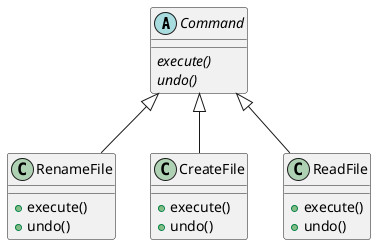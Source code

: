 @startuml
'https://plantuml.com/class-diagram

abstract class Command
class RenameFile
class CreateFile
class ReadFile

Command <|-- RenameFile
Command <|-- CreateFile
Command <|-- ReadFile

abstract class Command{
    {abstract} execute()
    {abstract} undo()
}

class RenameFile {
    + execute()
    + undo()
}

class CreateFile{
    + execute()
    + undo()
}

class ReadFile{
    + execute()
    + undo()
}


@enduml